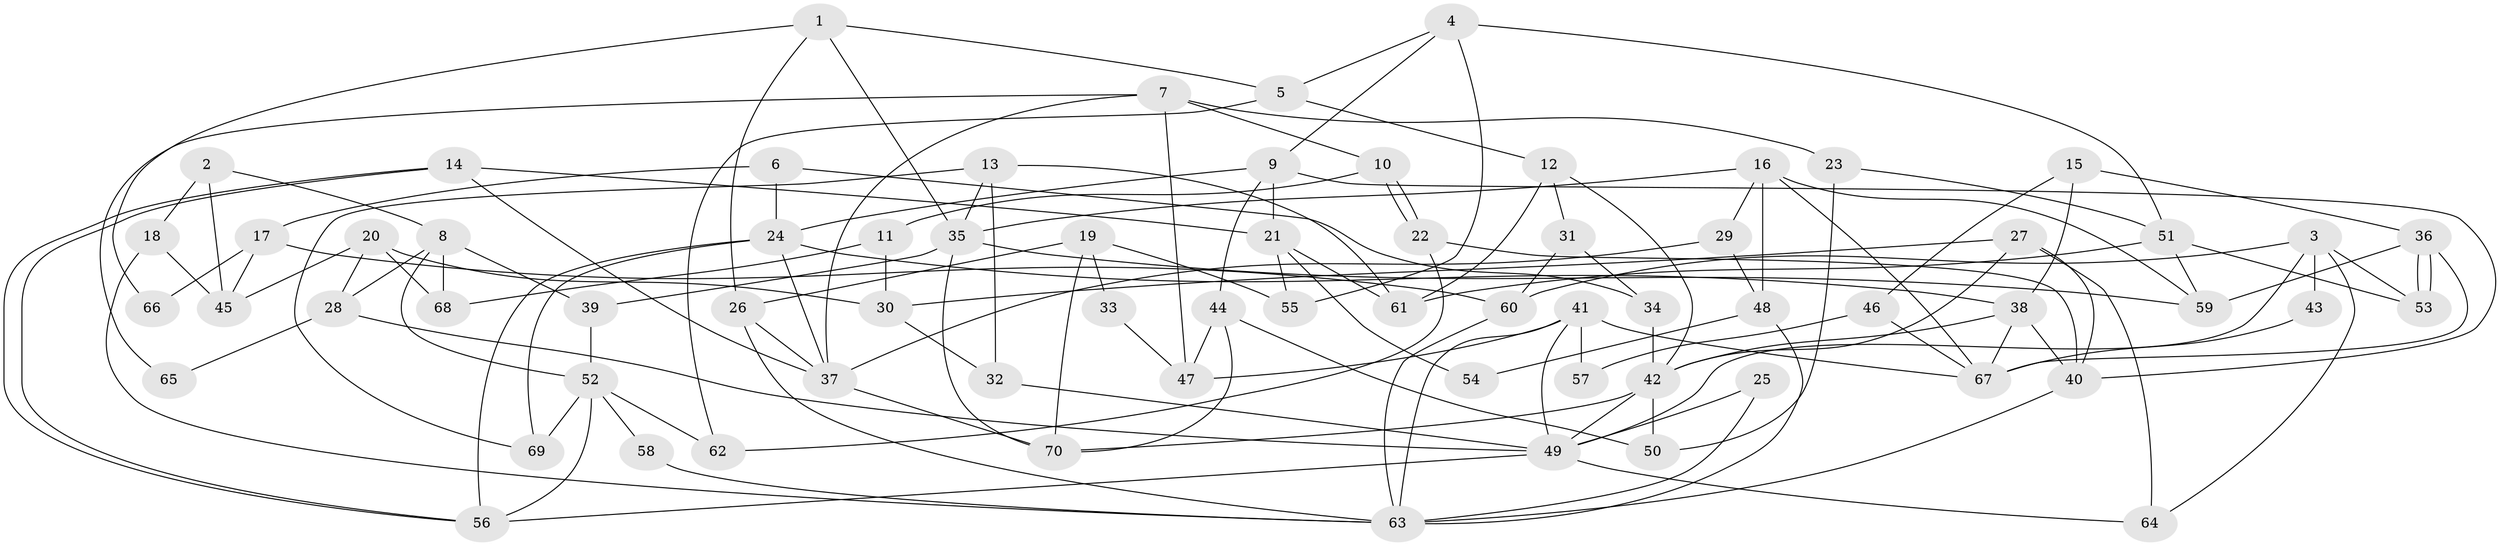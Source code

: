 // Generated by graph-tools (version 1.1) at 2025/11/02/27/25 16:11:20]
// undirected, 70 vertices, 140 edges
graph export_dot {
graph [start="1"]
  node [color=gray90,style=filled];
  1;
  2;
  3;
  4;
  5;
  6;
  7;
  8;
  9;
  10;
  11;
  12;
  13;
  14;
  15;
  16;
  17;
  18;
  19;
  20;
  21;
  22;
  23;
  24;
  25;
  26;
  27;
  28;
  29;
  30;
  31;
  32;
  33;
  34;
  35;
  36;
  37;
  38;
  39;
  40;
  41;
  42;
  43;
  44;
  45;
  46;
  47;
  48;
  49;
  50;
  51;
  52;
  53;
  54;
  55;
  56;
  57;
  58;
  59;
  60;
  61;
  62;
  63;
  64;
  65;
  66;
  67;
  68;
  69;
  70;
  1 -- 26;
  1 -- 35;
  1 -- 5;
  1 -- 66;
  2 -- 18;
  2 -- 8;
  2 -- 45;
  3 -- 53;
  3 -- 64;
  3 -- 43;
  3 -- 49;
  3 -- 60;
  4 -- 9;
  4 -- 5;
  4 -- 51;
  4 -- 55;
  5 -- 62;
  5 -- 12;
  6 -- 34;
  6 -- 24;
  6 -- 17;
  7 -- 23;
  7 -- 47;
  7 -- 10;
  7 -- 37;
  7 -- 65;
  8 -- 52;
  8 -- 39;
  8 -- 28;
  8 -- 68;
  9 -- 24;
  9 -- 40;
  9 -- 21;
  9 -- 44;
  10 -- 22;
  10 -- 22;
  10 -- 11;
  11 -- 30;
  11 -- 68;
  12 -- 42;
  12 -- 31;
  12 -- 61;
  13 -- 32;
  13 -- 35;
  13 -- 61;
  13 -- 69;
  14 -- 56;
  14 -- 56;
  14 -- 21;
  14 -- 37;
  15 -- 36;
  15 -- 38;
  15 -- 46;
  16 -- 48;
  16 -- 59;
  16 -- 29;
  16 -- 35;
  16 -- 67;
  17 -- 45;
  17 -- 60;
  17 -- 66;
  18 -- 45;
  18 -- 63;
  19 -- 26;
  19 -- 55;
  19 -- 33;
  19 -- 70;
  20 -- 68;
  20 -- 28;
  20 -- 30;
  20 -- 45;
  21 -- 61;
  21 -- 54;
  21 -- 55;
  22 -- 40;
  22 -- 62;
  23 -- 50;
  23 -- 51;
  24 -- 37;
  24 -- 38;
  24 -- 56;
  24 -- 69;
  25 -- 63;
  25 -- 49;
  26 -- 63;
  26 -- 37;
  27 -- 40;
  27 -- 42;
  27 -- 30;
  27 -- 64;
  28 -- 49;
  28 -- 65;
  29 -- 37;
  29 -- 48;
  30 -- 32;
  31 -- 60;
  31 -- 34;
  32 -- 49;
  33 -- 47;
  34 -- 42;
  35 -- 70;
  35 -- 39;
  35 -- 59;
  36 -- 53;
  36 -- 53;
  36 -- 59;
  36 -- 67;
  37 -- 70;
  38 -- 42;
  38 -- 67;
  38 -- 40;
  39 -- 52;
  40 -- 63;
  41 -- 67;
  41 -- 49;
  41 -- 47;
  41 -- 57;
  41 -- 63;
  42 -- 49;
  42 -- 70;
  42 -- 50;
  43 -- 67;
  44 -- 70;
  44 -- 47;
  44 -- 50;
  46 -- 67;
  46 -- 57;
  48 -- 63;
  48 -- 54;
  49 -- 56;
  49 -- 64;
  51 -- 61;
  51 -- 53;
  51 -- 59;
  52 -- 69;
  52 -- 56;
  52 -- 58;
  52 -- 62;
  58 -- 63;
  60 -- 63;
}
